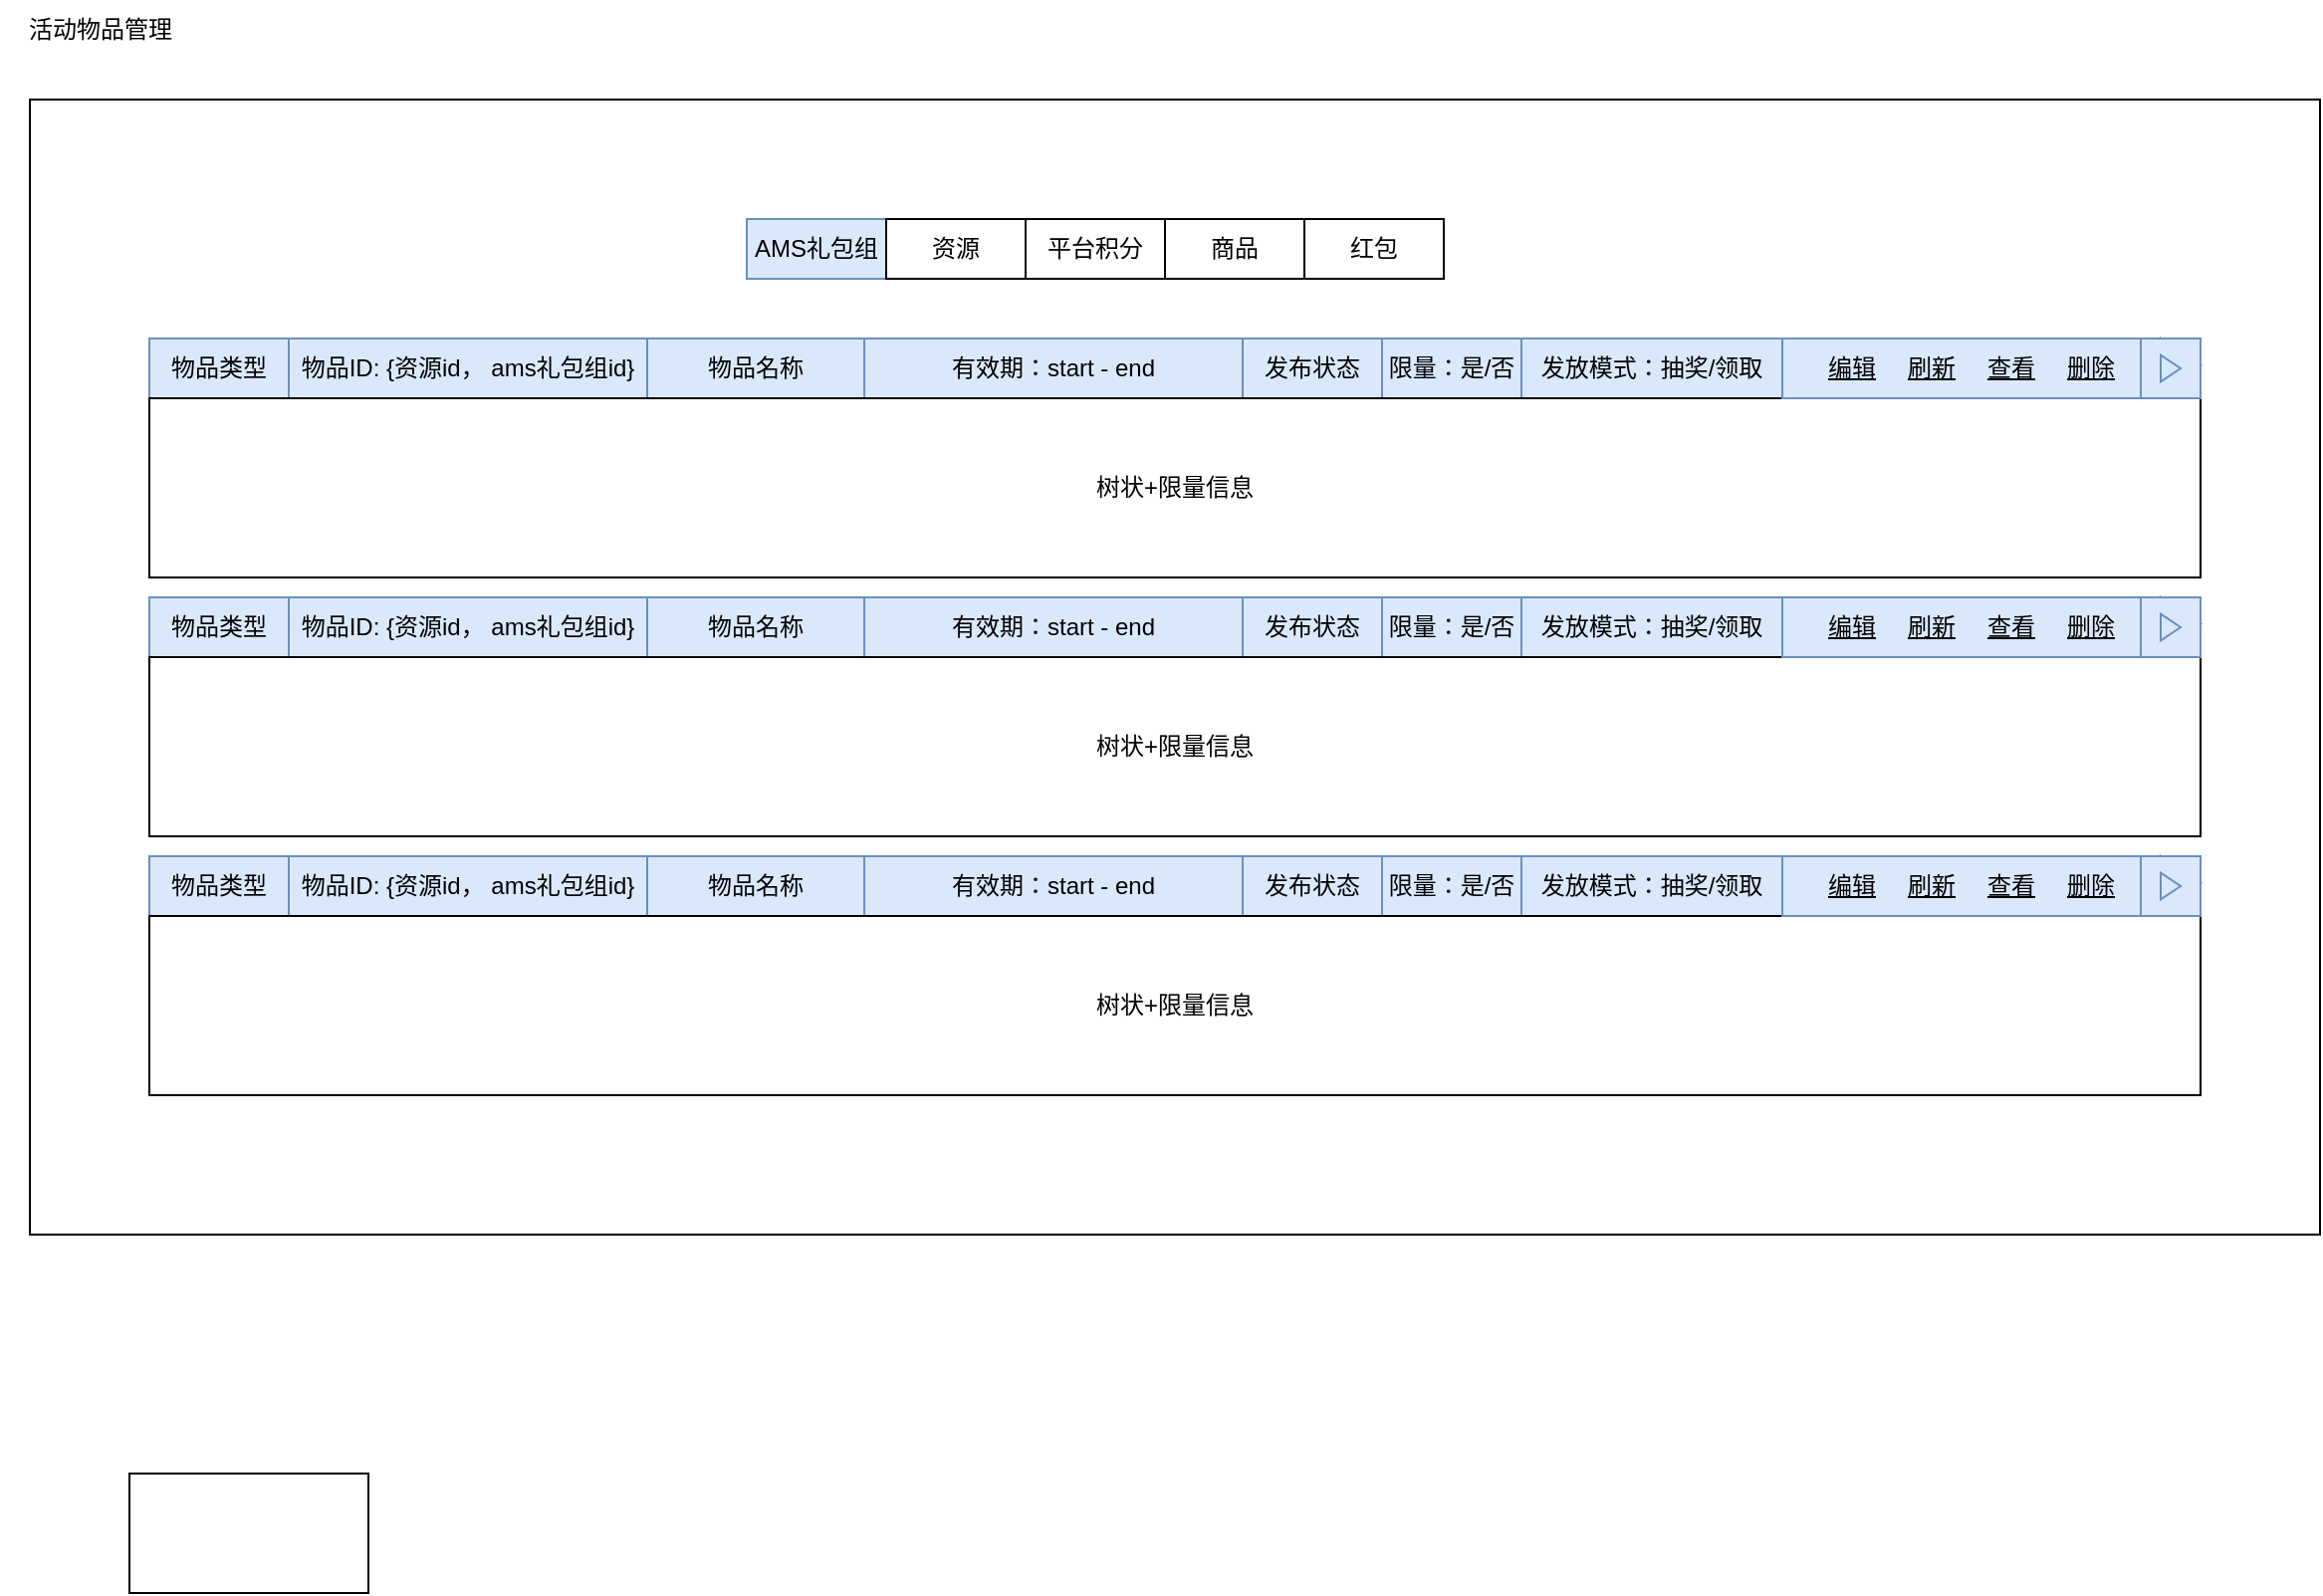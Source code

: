 <mxfile version="24.2.1" type="github">
  <diagram name="Page-1" id="4QDTwvdaZps2GfIds7GK">
    <mxGraphModel dx="2261" dy="772" grid="1" gridSize="10" guides="1" tooltips="1" connect="1" arrows="1" fold="1" page="1" pageScale="1" pageWidth="827" pageHeight="1169" math="0" shadow="0">
      <root>
        <mxCell id="0" />
        <mxCell id="1" parent="0" />
        <mxCell id="Wfncw4XuB-igS9cp05zp-1" value="" style="rounded=0;whiteSpace=wrap;html=1;" parent="1" vertex="1">
          <mxGeometry x="-260" y="130" width="1150" height="570" as="geometry" />
        </mxCell>
        <mxCell id="Wfncw4XuB-igS9cp05zp-15" value="物品类型" style="rounded=0;whiteSpace=wrap;html=1;fillColor=#dae8fc;strokeColor=#6c8ebf;" parent="1" vertex="1">
          <mxGeometry x="-200" y="250" width="70" height="30" as="geometry" />
        </mxCell>
        <mxCell id="Wfncw4XuB-igS9cp05zp-16" value="物品ID: {资源id， ams礼包组id}" style="rounded=0;whiteSpace=wrap;html=1;fillColor=#dae8fc;strokeColor=#6c8ebf;" parent="1" vertex="1">
          <mxGeometry x="-130" y="250" width="180" height="30" as="geometry" />
        </mxCell>
        <mxCell id="Wfncw4XuB-igS9cp05zp-18" value="有效期：start - end" style="rounded=0;whiteSpace=wrap;html=1;fillColor=#dae8fc;strokeColor=#6c8ebf;" parent="1" vertex="1">
          <mxGeometry x="159" y="250" width="190" height="30" as="geometry" />
        </mxCell>
        <mxCell id="Wfncw4XuB-igS9cp05zp-19" value="发布状态" style="rounded=0;whiteSpace=wrap;html=1;fillColor=#dae8fc;strokeColor=#6c8ebf;" parent="1" vertex="1">
          <mxGeometry x="349" y="250" width="70" height="30" as="geometry" />
        </mxCell>
        <mxCell id="Wfncw4XuB-igS9cp05zp-20" value="限量：是/否" style="rounded=0;whiteSpace=wrap;html=1;fillColor=#dae8fc;strokeColor=#6c8ebf;" parent="1" vertex="1">
          <mxGeometry x="419" y="250" width="70" height="30" as="geometry" />
        </mxCell>
        <mxCell id="Wfncw4XuB-igS9cp05zp-21" value="发放模式：抽奖/领取" style="rounded=0;whiteSpace=wrap;html=1;fillColor=#dae8fc;strokeColor=#6c8ebf;" parent="1" vertex="1">
          <mxGeometry x="489" y="250" width="131" height="30" as="geometry" />
        </mxCell>
        <mxCell id="Wfncw4XuB-igS9cp05zp-22" value="物品名称" style="rounded=0;whiteSpace=wrap;html=1;fillColor=#dae8fc;strokeColor=#6c8ebf;" parent="1" vertex="1">
          <mxGeometry x="50" y="250" width="109" height="30" as="geometry" />
        </mxCell>
        <mxCell id="Wfncw4XuB-igS9cp05zp-23" value="&lt;span style=&quot;text-align: left;&quot;&gt;AMS礼包组&lt;/span&gt;" style="rounded=0;whiteSpace=wrap;html=1;fillColor=#dae8fc;strokeColor=#6c8ebf;" parent="1" vertex="1">
          <mxGeometry x="100" y="190" width="70" height="30" as="geometry" />
        </mxCell>
        <mxCell id="Wfncw4XuB-igS9cp05zp-24" value="&lt;span style=&quot;text-align: left;&quot;&gt;资源&lt;/span&gt;" style="rounded=0;whiteSpace=wrap;html=1;" parent="1" vertex="1">
          <mxGeometry x="170" y="190" width="70" height="30" as="geometry" />
        </mxCell>
        <mxCell id="Wfncw4XuB-igS9cp05zp-25" value="&lt;span style=&quot;text-align: left;&quot;&gt;平台积分&lt;/span&gt;" style="rounded=0;whiteSpace=wrap;html=1;" parent="1" vertex="1">
          <mxGeometry x="240" y="190" width="70" height="30" as="geometry" />
        </mxCell>
        <mxCell id="Wfncw4XuB-igS9cp05zp-26" value="&lt;span style=&quot;text-align: left;&quot;&gt;商品&lt;/span&gt;" style="rounded=0;whiteSpace=wrap;html=1;" parent="1" vertex="1">
          <mxGeometry x="310" y="190" width="70" height="30" as="geometry" />
        </mxCell>
        <mxCell id="Wfncw4XuB-igS9cp05zp-27" value="&lt;span style=&quot;text-align: left;&quot;&gt;红包&lt;/span&gt;" style="rounded=0;whiteSpace=wrap;html=1;" parent="1" vertex="1">
          <mxGeometry x="380" y="190" width="70" height="30" as="geometry" />
        </mxCell>
        <mxCell id="Wfncw4XuB-igS9cp05zp-28" value="树状+限量信息" style="rounded=0;whiteSpace=wrap;html=1;" parent="1" vertex="1">
          <mxGeometry x="-200" y="280" width="1030" height="90" as="geometry" />
        </mxCell>
        <mxCell id="nZBmrn1bbnHuPf8c53a7-1" value="" style="rounded=0;whiteSpace=wrap;html=1;fillColor=#dae8fc;strokeColor=#6c8ebf;" vertex="1" parent="1">
          <mxGeometry x="620" y="250" width="180" height="30" as="geometry" />
        </mxCell>
        <mxCell id="nZBmrn1bbnHuPf8c53a7-3" value="&lt;u&gt;编辑&lt;/u&gt;" style="text;html=1;align=center;verticalAlign=middle;whiteSpace=wrap;rounded=0;" vertex="1" parent="1">
          <mxGeometry x="635" y="250" width="40" height="30" as="geometry" />
        </mxCell>
        <mxCell id="nZBmrn1bbnHuPf8c53a7-4" value="&lt;u&gt;刷新&lt;/u&gt;" style="text;html=1;align=center;verticalAlign=middle;whiteSpace=wrap;rounded=0;" vertex="1" parent="1">
          <mxGeometry x="675" y="250" width="40" height="30" as="geometry" />
        </mxCell>
        <mxCell id="nZBmrn1bbnHuPf8c53a7-5" value="&lt;u&gt;查看&lt;/u&gt;" style="text;html=1;align=center;verticalAlign=middle;whiteSpace=wrap;rounded=0;" vertex="1" parent="1">
          <mxGeometry x="715" y="250" width="40" height="30" as="geometry" />
        </mxCell>
        <mxCell id="nZBmrn1bbnHuPf8c53a7-6" value="" style="triangle;whiteSpace=wrap;html=1;" vertex="1" parent="1">
          <mxGeometry x="810" y="250" width="20" height="26.67" as="geometry" />
        </mxCell>
        <mxCell id="nZBmrn1bbnHuPf8c53a7-7" value="" style="rounded=0;whiteSpace=wrap;html=1;fillColor=#dae8fc;strokeColor=#6c8ebf;" vertex="1" parent="1">
          <mxGeometry x="800" y="250" width="30" height="30" as="geometry" />
        </mxCell>
        <mxCell id="nZBmrn1bbnHuPf8c53a7-8" value="" style="triangle;whiteSpace=wrap;html=1;fillColor=#dae8fc;strokeColor=#6c8ebf;" vertex="1" parent="1">
          <mxGeometry x="810" y="258.33" width="10" height="13.34" as="geometry" />
        </mxCell>
        <mxCell id="nZBmrn1bbnHuPf8c53a7-42" value="活动物品管理" style="text;html=1;align=center;verticalAlign=middle;resizable=0;points=[];autosize=1;strokeColor=none;fillColor=none;" vertex="1" parent="1">
          <mxGeometry x="-275" y="80" width="100" height="30" as="geometry" />
        </mxCell>
        <mxCell id="nZBmrn1bbnHuPf8c53a7-43" value="&lt;u&gt;删除&lt;/u&gt;" style="text;html=1;align=center;verticalAlign=middle;whiteSpace=wrap;rounded=0;" vertex="1" parent="1">
          <mxGeometry x="755" y="250" width="40" height="30" as="geometry" />
        </mxCell>
        <mxCell id="nZBmrn1bbnHuPf8c53a7-44" value="物品类型" style="rounded=0;whiteSpace=wrap;html=1;fillColor=#dae8fc;strokeColor=#6c8ebf;" vertex="1" parent="1">
          <mxGeometry x="-200" y="380" width="70" height="30" as="geometry" />
        </mxCell>
        <mxCell id="nZBmrn1bbnHuPf8c53a7-45" value="物品ID: {资源id， ams礼包组id}" style="rounded=0;whiteSpace=wrap;html=1;fillColor=#dae8fc;strokeColor=#6c8ebf;" vertex="1" parent="1">
          <mxGeometry x="-130" y="380" width="180" height="30" as="geometry" />
        </mxCell>
        <mxCell id="nZBmrn1bbnHuPf8c53a7-46" value="有效期：start - end" style="rounded=0;whiteSpace=wrap;html=1;fillColor=#dae8fc;strokeColor=#6c8ebf;" vertex="1" parent="1">
          <mxGeometry x="159" y="380" width="190" height="30" as="geometry" />
        </mxCell>
        <mxCell id="nZBmrn1bbnHuPf8c53a7-47" value="发布状态" style="rounded=0;whiteSpace=wrap;html=1;fillColor=#dae8fc;strokeColor=#6c8ebf;" vertex="1" parent="1">
          <mxGeometry x="349" y="380" width="70" height="30" as="geometry" />
        </mxCell>
        <mxCell id="nZBmrn1bbnHuPf8c53a7-48" value="限量：是/否" style="rounded=0;whiteSpace=wrap;html=1;fillColor=#dae8fc;strokeColor=#6c8ebf;" vertex="1" parent="1">
          <mxGeometry x="419" y="380" width="70" height="30" as="geometry" />
        </mxCell>
        <mxCell id="nZBmrn1bbnHuPf8c53a7-49" value="发放模式：抽奖/领取" style="rounded=0;whiteSpace=wrap;html=1;fillColor=#dae8fc;strokeColor=#6c8ebf;" vertex="1" parent="1">
          <mxGeometry x="489" y="380" width="131" height="30" as="geometry" />
        </mxCell>
        <mxCell id="nZBmrn1bbnHuPf8c53a7-50" value="物品名称" style="rounded=0;whiteSpace=wrap;html=1;fillColor=#dae8fc;strokeColor=#6c8ebf;" vertex="1" parent="1">
          <mxGeometry x="50" y="380" width="109" height="30" as="geometry" />
        </mxCell>
        <mxCell id="nZBmrn1bbnHuPf8c53a7-51" value="树状+限量信息" style="rounded=0;whiteSpace=wrap;html=1;" vertex="1" parent="1">
          <mxGeometry x="-200" y="410" width="1030" height="90" as="geometry" />
        </mxCell>
        <mxCell id="nZBmrn1bbnHuPf8c53a7-52" value="" style="rounded=0;whiteSpace=wrap;html=1;fillColor=#dae8fc;strokeColor=#6c8ebf;" vertex="1" parent="1">
          <mxGeometry x="620" y="380" width="180" height="30" as="geometry" />
        </mxCell>
        <mxCell id="nZBmrn1bbnHuPf8c53a7-53" value="&lt;u&gt;编辑&lt;/u&gt;" style="text;html=1;align=center;verticalAlign=middle;whiteSpace=wrap;rounded=0;" vertex="1" parent="1">
          <mxGeometry x="635" y="380" width="40" height="30" as="geometry" />
        </mxCell>
        <mxCell id="nZBmrn1bbnHuPf8c53a7-54" value="&lt;u&gt;刷新&lt;/u&gt;" style="text;html=1;align=center;verticalAlign=middle;whiteSpace=wrap;rounded=0;" vertex="1" parent="1">
          <mxGeometry x="675" y="380" width="40" height="30" as="geometry" />
        </mxCell>
        <mxCell id="nZBmrn1bbnHuPf8c53a7-55" value="&lt;u&gt;查看&lt;/u&gt;" style="text;html=1;align=center;verticalAlign=middle;whiteSpace=wrap;rounded=0;" vertex="1" parent="1">
          <mxGeometry x="715" y="380" width="40" height="30" as="geometry" />
        </mxCell>
        <mxCell id="nZBmrn1bbnHuPf8c53a7-56" value="" style="triangle;whiteSpace=wrap;html=1;" vertex="1" parent="1">
          <mxGeometry x="810" y="380" width="20" height="26.67" as="geometry" />
        </mxCell>
        <mxCell id="nZBmrn1bbnHuPf8c53a7-57" value="" style="rounded=0;whiteSpace=wrap;html=1;fillColor=#dae8fc;strokeColor=#6c8ebf;" vertex="1" parent="1">
          <mxGeometry x="800" y="380" width="30" height="30" as="geometry" />
        </mxCell>
        <mxCell id="nZBmrn1bbnHuPf8c53a7-58" value="" style="triangle;whiteSpace=wrap;html=1;fillColor=#dae8fc;strokeColor=#6c8ebf;" vertex="1" parent="1">
          <mxGeometry x="810" y="388.33" width="10" height="13.34" as="geometry" />
        </mxCell>
        <mxCell id="nZBmrn1bbnHuPf8c53a7-59" value="&lt;u&gt;删除&lt;/u&gt;" style="text;html=1;align=center;verticalAlign=middle;whiteSpace=wrap;rounded=0;" vertex="1" parent="1">
          <mxGeometry x="755" y="380" width="40" height="30" as="geometry" />
        </mxCell>
        <mxCell id="nZBmrn1bbnHuPf8c53a7-60" value="物品类型" style="rounded=0;whiteSpace=wrap;html=1;fillColor=#dae8fc;strokeColor=#6c8ebf;" vertex="1" parent="1">
          <mxGeometry x="-200" y="510" width="70" height="30" as="geometry" />
        </mxCell>
        <mxCell id="nZBmrn1bbnHuPf8c53a7-61" value="物品ID: {资源id， ams礼包组id}" style="rounded=0;whiteSpace=wrap;html=1;fillColor=#dae8fc;strokeColor=#6c8ebf;" vertex="1" parent="1">
          <mxGeometry x="-130" y="510" width="180" height="30" as="geometry" />
        </mxCell>
        <mxCell id="nZBmrn1bbnHuPf8c53a7-62" value="有效期：start - end" style="rounded=0;whiteSpace=wrap;html=1;fillColor=#dae8fc;strokeColor=#6c8ebf;" vertex="1" parent="1">
          <mxGeometry x="159" y="510" width="190" height="30" as="geometry" />
        </mxCell>
        <mxCell id="nZBmrn1bbnHuPf8c53a7-63" value="发布状态" style="rounded=0;whiteSpace=wrap;html=1;fillColor=#dae8fc;strokeColor=#6c8ebf;" vertex="1" parent="1">
          <mxGeometry x="349" y="510" width="70" height="30" as="geometry" />
        </mxCell>
        <mxCell id="nZBmrn1bbnHuPf8c53a7-64" value="限量：是/否" style="rounded=0;whiteSpace=wrap;html=1;fillColor=#dae8fc;strokeColor=#6c8ebf;" vertex="1" parent="1">
          <mxGeometry x="419" y="510" width="70" height="30" as="geometry" />
        </mxCell>
        <mxCell id="nZBmrn1bbnHuPf8c53a7-65" value="发放模式：抽奖/领取" style="rounded=0;whiteSpace=wrap;html=1;fillColor=#dae8fc;strokeColor=#6c8ebf;" vertex="1" parent="1">
          <mxGeometry x="489" y="510" width="131" height="30" as="geometry" />
        </mxCell>
        <mxCell id="nZBmrn1bbnHuPf8c53a7-66" value="物品名称" style="rounded=0;whiteSpace=wrap;html=1;fillColor=#dae8fc;strokeColor=#6c8ebf;" vertex="1" parent="1">
          <mxGeometry x="50" y="510" width="109" height="30" as="geometry" />
        </mxCell>
        <mxCell id="nZBmrn1bbnHuPf8c53a7-67" value="树状+限量信息" style="rounded=0;whiteSpace=wrap;html=1;" vertex="1" parent="1">
          <mxGeometry x="-200" y="540" width="1030" height="90" as="geometry" />
        </mxCell>
        <mxCell id="nZBmrn1bbnHuPf8c53a7-68" value="" style="rounded=0;whiteSpace=wrap;html=1;fillColor=#dae8fc;strokeColor=#6c8ebf;" vertex="1" parent="1">
          <mxGeometry x="620" y="510" width="180" height="30" as="geometry" />
        </mxCell>
        <mxCell id="nZBmrn1bbnHuPf8c53a7-69" value="&lt;u&gt;编辑&lt;/u&gt;" style="text;html=1;align=center;verticalAlign=middle;whiteSpace=wrap;rounded=0;" vertex="1" parent="1">
          <mxGeometry x="635" y="510" width="40" height="30" as="geometry" />
        </mxCell>
        <mxCell id="nZBmrn1bbnHuPf8c53a7-70" value="&lt;u&gt;刷新&lt;/u&gt;" style="text;html=1;align=center;verticalAlign=middle;whiteSpace=wrap;rounded=0;" vertex="1" parent="1">
          <mxGeometry x="675" y="510" width="40" height="30" as="geometry" />
        </mxCell>
        <mxCell id="nZBmrn1bbnHuPf8c53a7-71" value="&lt;u&gt;查看&lt;/u&gt;" style="text;html=1;align=center;verticalAlign=middle;whiteSpace=wrap;rounded=0;" vertex="1" parent="1">
          <mxGeometry x="715" y="510" width="40" height="30" as="geometry" />
        </mxCell>
        <mxCell id="nZBmrn1bbnHuPf8c53a7-72" value="" style="triangle;whiteSpace=wrap;html=1;" vertex="1" parent="1">
          <mxGeometry x="810" y="510" width="20" height="26.67" as="geometry" />
        </mxCell>
        <mxCell id="nZBmrn1bbnHuPf8c53a7-73" value="" style="rounded=0;whiteSpace=wrap;html=1;fillColor=#dae8fc;strokeColor=#6c8ebf;" vertex="1" parent="1">
          <mxGeometry x="800" y="510" width="30" height="30" as="geometry" />
        </mxCell>
        <mxCell id="nZBmrn1bbnHuPf8c53a7-74" value="" style="triangle;whiteSpace=wrap;html=1;fillColor=#dae8fc;strokeColor=#6c8ebf;" vertex="1" parent="1">
          <mxGeometry x="810" y="518.33" width="10" height="13.34" as="geometry" />
        </mxCell>
        <mxCell id="nZBmrn1bbnHuPf8c53a7-75" value="&lt;u&gt;删除&lt;/u&gt;" style="text;html=1;align=center;verticalAlign=middle;whiteSpace=wrap;rounded=0;" vertex="1" parent="1">
          <mxGeometry x="755" y="510" width="40" height="30" as="geometry" />
        </mxCell>
        <mxCell id="nZBmrn1bbnHuPf8c53a7-76" value="" style="rounded=0;whiteSpace=wrap;html=1;" vertex="1" parent="1">
          <mxGeometry x="-210" y="820" width="120" height="60" as="geometry" />
        </mxCell>
      </root>
    </mxGraphModel>
  </diagram>
</mxfile>
